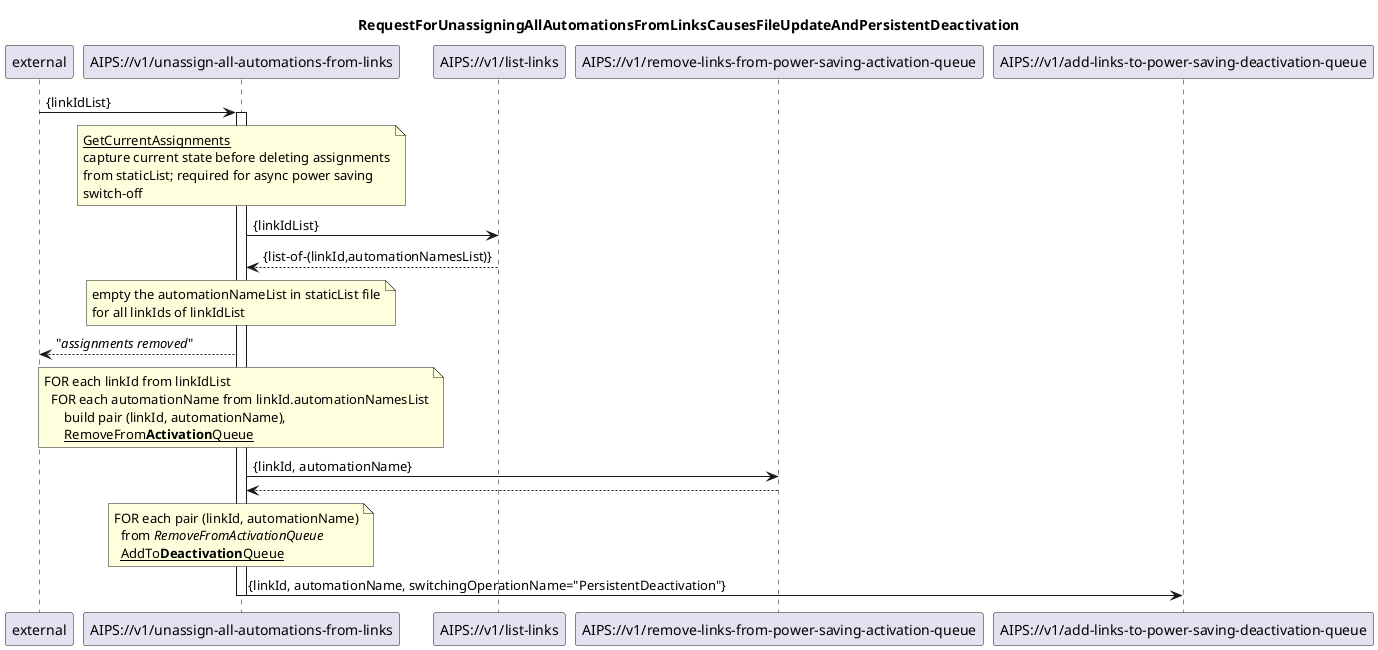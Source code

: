 @startuml 104_unassignAllAutomationsFromLinks
skinparam responseMessageBelowArrow true

title
RequestForUnassigningAllAutomationsFromLinksCausesFileUpdateAndPersistentDeactivation
end title

participant "external" as requestor
participant "AIPS://v1/unassign-all-automations-from-links" as unassignAutomation
participant "AIPS://v1/list-links" as listLinks
participant "AIPS://v1/remove-links-from-power-saving-activation-queue" as stopSimpleActivation
participant "AIPS://v1/add-links-to-power-saving-deactivation-queue" as startPersistentDeactivation

requestor -> unassignAutomation: {linkIdList}
activate unassignAutomation

'get current assignments from staticList
note over unassignAutomation
  <u>GetCurrentAssignments</u>
  capture current state before deleting assignments
  from staticList; required for async power saving
  switch-off
end note
unassignAutomation -> listLinks: {linkIdList}
listLinks --> unassignAutomation: {list-of-(linkId,automationNamesList)}

'update staticList by deleting automationNames
note over unassignAutomation
  empty the automationNameList in staticList file
  for all linkIds of linkIdList
end note
unassignAutomation --> requestor: "<i>assignments removed</i>"

'stop ongoing/planned power saving
note over unassignAutomation
  FOR each linkId from linkIdList
    FOR each automationName from linkId.automationNamesList
        build pair (linkId, automationName),
        <u>RemoveFrom<b>Activation</b>Queue</u>
end note
unassignAutomation -> stopSimpleActivation: {linkId, automationName}
stopSimpleActivation --> unassignAutomation

'initiate persistentDeactivation to turn power saving off
note over unassignAutomation
  FOR each pair (linkId, automationName)
    from <i>RemoveFromActivationQueue</i>
    <u>AddTo<b>Deactivation</b>Queue</u>
end note
unassignAutomation -> startPersistentDeactivation: {linkId, automationName, switchingOperationName="PersistentDeactivation"}


deactivate unassignAutomation

@enduml